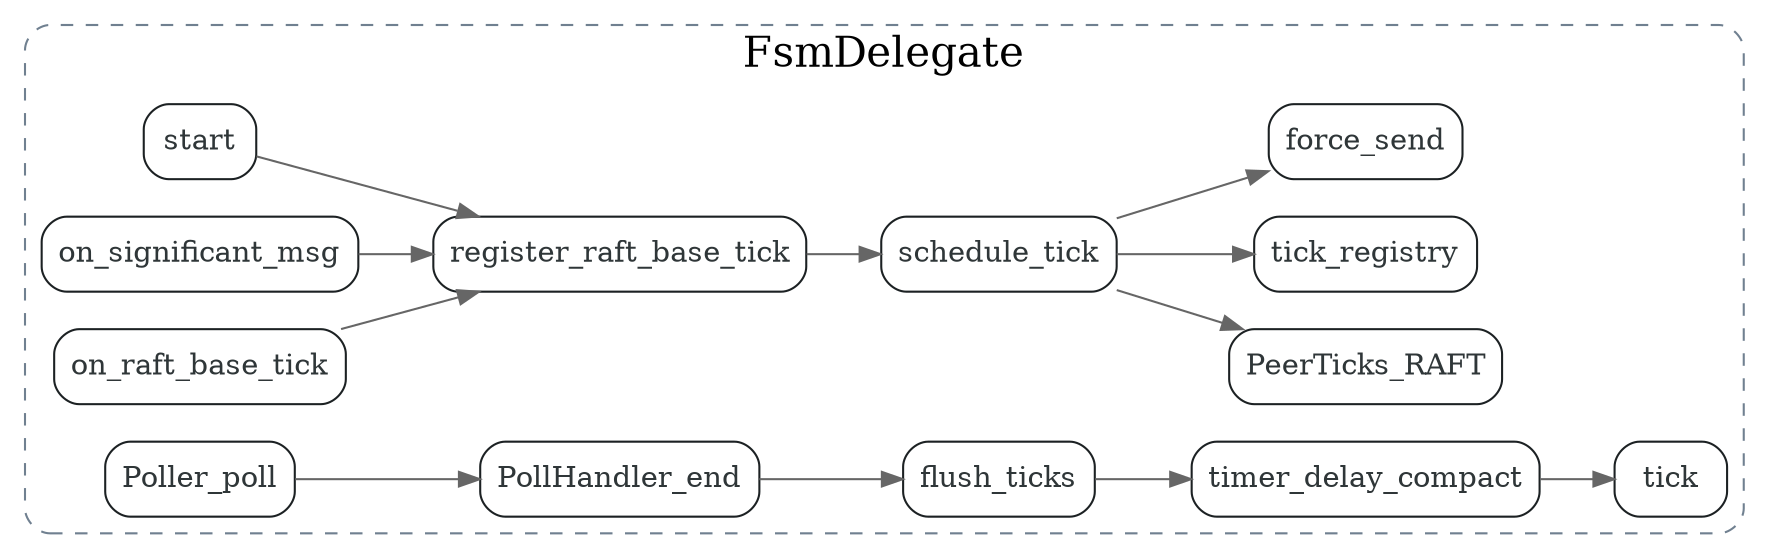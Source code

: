 #include "styles.h"
digraph schedule_ticks {
  node[shape=box;style="rounded";color="#1c2123";fontcolor="#2f3638"];
  edge[color=gray40];
  newrank=true;
  rankdir=LR;
  subgraph cluster_FsmDelegate {
    graph[label="FsmDelegate";fontsize=20;style="rounded,dashed";color="slategrey"]
      register_raft_base_tick -> schedule_tick -> PeerTicks_RAFT;
      schedule_tick -> tick_registry;
      start -> register_raft_base_tick;
      on_significant_msg -> register_raft_base_tick;
      on_raft_base_tick -> register_raft_base_tick;
      schedule_tick -> force_send;
      flush_ticks  -> {
        timer_delay_compact;
      };
      timer_delay_compact -> tick;
      Poller_poll -> PollHandler_end -> flush_ticks;
    
  }
}

